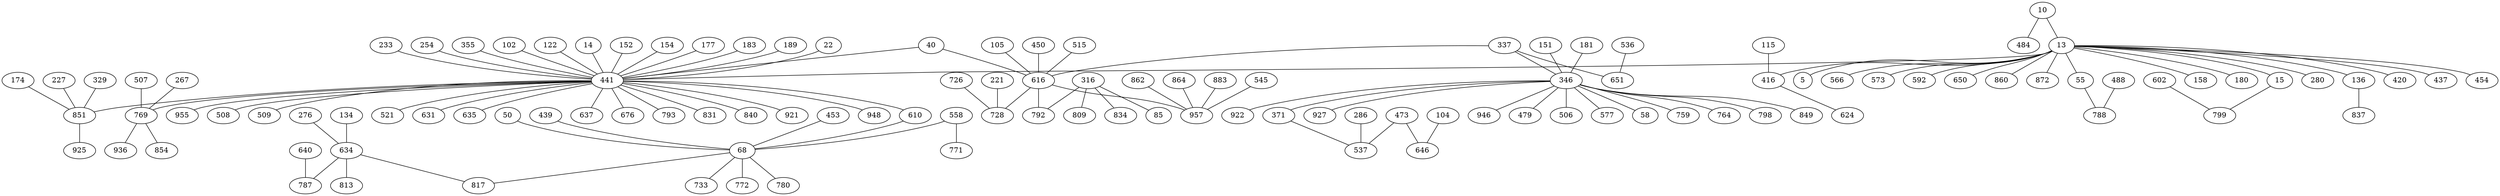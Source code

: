 strict graph "" {
	graph ["edge"="{}",
		file="/Users/felicedeluca/Developer/UofA/mlgd/pipeline/impred/tmp_workspace/eucore/set1/layers/EU_core_Layer_8_drawing_improved.dot",
		"graph"="{'file': '/Users/felicedeluca/Developer/UofA/mlgd/pipeline/impred/tmp_workspace/eucore/set1/layers/EU_core_Layer_8_drawing_improved.dot'}",
		"node"="{'height': '', 'level': '', 'pos': '', 'width': ''}"
	];
	10	 [height=0.05,
		level=1,
		pos="-9300.24,1101.89",
		width=0.05];
	13	 [height=0.05,
		level=1,
		pos="-1524.43,-90.09",
		width=0.05];
	10 -- 13;
	484	 [height=0.05,
		level=1,
		pos="-11483.92,303.35",
		width=0.05];
	10 -- 484;
	102	 [height=0.05,
		level=1,
		pos="3487.32,3137.15",
		width=0.05];
	441	 [height=0.05,
		level=1,
		pos="4079.18,-732.51",
		width=0.05];
	102 -- 441;
	104	 [height=0.05,
		level=1,
		pos="9372.29,14916.73",
		width=0.05];
	646	 [height=0.05,
		level=1,
		pos="10567.92,12510.04",
		width=0.05];
	104 -- 646;
	105	 [height=0.05,
		level=1,
		pos="7830.02,-5044.18",
		width=0.05];
	616	 [height=0.05,
		level=1,
		pos="7843.97,-6723.96",
		width=0.05];
	105 -- 616;
	115	 [height=0.05,
		level=1,
		pos="-4526.88,-3718.57",
		width=0.05];
	416	 [height=0.05,
		level=1,
		pos="-1826.51,-5039.51",
		width=0.05];
	115 -- 416;
	122	 [height=0.05,
		level=1,
		pos="2532.25,-1537.65",
		width=0.05];
	122 -- 441;
	136	 [height=0.05,
		level=1,
		pos="-6246.88,-1673.21",
		width=0.05];
	13 -- 136;
	15	 [height=0.05,
		level=1,
		pos="755.81,2597.27",
		width=0.05];
	13 -- 15;
	158	 [height=0.05,
		level=1,
		pos="-1587.84,4501.08",
		width=0.05];
	13 -- 158;
	180	 [height=0.05,
		level=1,
		pos="-2453.92,-120.66",
		width=0.05];
	13 -- 180;
	280	 [height=0.05,
		level=1,
		pos="1618.75,3549.47",
		width=0.05];
	13 -- 280;
	13 -- 416;
	420	 [height=0.05,
		level=1,
		pos="-4312.00,-2108.51",
		width=0.05];
	13 -- 420;
	437	 [height=0.05,
		level=1,
		pos="-5662.84,3001.79",
		width=0.05];
	13 -- 437;
	13 -- 441;
	454	 [height=0.05,
		level=1,
		pos="-1271.75,-1466.65",
		width=0.05];
	13 -- 454;
	5	 [height=0.05,
		level=1,
		pos="-183.66,-191.05",
		width=0.05];
	13 -- 5;
	55	 [height=0.05,
		level=1,
		pos="2478.60,2515.29",
		width=0.05];
	13 -- 55;
	566	 [height=0.05,
		level=1,
		pos="-4611.97,966.54",
		width=0.05];
	13 -- 566;
	573	 [height=0.05,
		level=1,
		pos="-4290.53,2823.84",
		width=0.05];
	13 -- 573;
	592	 [height=0.05,
		level=1,
		pos="-6656.05,3551.76",
		width=0.05];
	13 -- 592;
	650	 [height=0.05,
		level=1,
		pos="-2017.00,1737.82",
		width=0.05];
	13 -- 650;
	860	 [height=0.05,
		level=1,
		pos="-3002.94,3083.47",
		width=0.05];
	13 -- 860;
	872	 [height=0.05,
		level=1,
		pos="-2074.15,816.12",
		width=0.05];
	13 -- 872;
	134	 [height=0.05,
		level=1,
		pos="-11377.64,-8378.37",
		width=0.05];
	634	 [height=0.05,
		level=1,
		pos="-8879.72,-9950.50",
		width=0.05];
	134 -- 634;
	837	 [height=0.05,
		level=1,
		pos="-8142.11,-2816.36",
		width=0.05];
	136 -- 837;
	14	 [height=0.05,
		level=1,
		pos="5407.42,417.16",
		width=0.05];
	14 -- 441;
	799	 [height=0.05,
		level=1,
		pos="-2239.82,8706.62",
		width=0.05];
	15 -- 799;
	151	 [height=0.05,
		level=1,
		pos="11118.09,2531.17",
		width=0.05];
	346	 [height=0.05,
		level=1,
		pos="8088.95,260.36",
		width=0.05];
	151 -- 346;
	152	 [height=0.05,
		level=1,
		pos="4134.07,-2986.32",
		width=0.05];
	152 -- 441;
	154	 [height=0.05,
		level=1,
		pos="5799.76,-3151.00",
		width=0.05];
	154 -- 441;
	174	 [height=0.05,
		level=1,
		pos="5071.06,11220.56",
		width=0.05];
	851	 [height=0.05,
		level=1,
		pos="3510.62,8652.93",
		width=0.05];
	174 -- 851;
	177	 [height=0.05,
		level=1,
		pos="5671.22,1186.48",
		width=0.05];
	177 -- 441;
	181	 [height=0.05,
		level=1,
		pos="8325.97,2580.23",
		width=0.05];
	181 -- 346;
	183	 [height=0.05,
		level=1,
		pos="4644.01,-4358.62",
		width=0.05];
	183 -- 441;
	189	 [height=0.05,
		level=1,
		pos="538.80,-1701.42",
		width=0.05];
	189 -- 441;
	22	 [height=0.05,
		level=1,
		pos="2255.17,-4863.58",
		width=0.05];
	22 -- 441;
	221	 [height=0.05,
		level=1,
		pos="5562.28,8607.17",
		width=0.05];
	728	 [height=0.05,
		level=1,
		pos="4695.50,6280.25",
		width=0.05];
	221 -- 728;
	227	 [height=0.05,
		level=1,
		pos="2192.90,10015.89",
		width=0.05];
	227 -- 851;
	233	 [height=0.05,
		level=1,
		pos="3206.98,4343.69",
		width=0.05];
	233 -- 441;
	254	 [height=0.05,
		level=1,
		pos="4494.36,2202.54",
		width=0.05];
	254 -- 441;
	267	 [height=0.05,
		level=1,
		pos="-6027.43,-7011.79",
		width=0.05];
	769	 [height=0.05,
		level=1,
		pos="-4854.45,-9255.98",
		width=0.05];
	267 -- 769;
	276	 [height=0.05,
		level=1,
		pos="-10070.42,-11682.35",
		width=0.05];
	276 -- 634;
	286	 [height=0.05,
		level=1,
		pos="11702.97,6633.98",
		width=0.05];
	537	 [height=0.05,
		level=1,
		pos="11914.75,4922.05",
		width=0.05];
	286 -- 537;
	316	 [height=0.05,
		level=1,
		pos="4847.90,-13979.66",
		width=0.05];
	792	 [height=0.05,
		level=1,
		pos="4576.34,-9681.18",
		width=0.05];
	316 -- 792;
	809	 [height=0.05,
		level=1,
		pos="3240.59,-16391.58",
		width=0.05];
	316 -- 809;
	834	 [height=0.05,
		level=1,
		pos="3893.40,-10945.42",
		width=0.05];
	316 -- 834;
	85	 [height=0.05,
		level=1,
		pos="3448.69,-15014.50",
		width=0.05];
	316 -- 85;
	329	 [height=0.05,
		level=1,
		pos="2268.87,11697.03",
		width=0.05];
	329 -- 851;
	337	 [height=0.05,
		level=1,
		pos="9699.75,-4674.58",
		width=0.05];
	337 -- 346;
	337 -- 616;
	651	 [height=0.05,
		level=1,
		pos="13394.04,-7741.73",
		width=0.05];
	337 -- 651;
	371	 [height=0.05,
		level=1,
		pos="9438.09,3299.19",
		width=0.05];
	346 -- 371;
	479	 [height=0.05,
		level=1,
		pos="8919.45,-1335.03",
		width=0.05];
	346 -- 479;
	506	 [height=0.05,
		level=1,
		pos="7518.61,4293.31",
		width=0.05];
	346 -- 506;
	577	 [height=0.05,
		level=1,
		pos="10582.26,542.60",
		width=0.05];
	346 -- 577;
	58	 [height=0.05,
		level=1,
		pos="6748.80,3526.41",
		width=0.05];
	346 -- 58;
	759	 [height=0.05,
		level=1,
		pos="10168.70,1316.81",
		width=0.05];
	346 -- 759;
	764	 [height=0.05,
		level=1,
		pos="9135.08,1892.85",
		width=0.05];
	346 -- 764;
	798	 [height=0.05,
		level=1,
		pos="11416.20,1248.48",
		width=0.05];
	346 -- 798;
	849	 [height=0.05,
		level=1,
		pos="11005.93,-1811.32",
		width=0.05];
	346 -- 849;
	922	 [height=0.05,
		level=1,
		pos="7828.44,-2168.99",
		width=0.05];
	346 -- 922;
	927	 [height=0.05,
		level=1,
		pos="6879.77,-1037.64",
		width=0.05];
	346 -- 927;
	946	 [height=0.05,
		level=1,
		pos="10586.32,-3048.42",
		width=0.05];
	346 -- 946;
	355	 [height=0.05,
		level=1,
		pos="1860.17,-1063.40",
		width=0.05];
	355 -- 441;
	371 -- 537;
	40	 [height=0.05,
		level=1,
		pos="4983.61,-5875.18",
		width=0.05];
	40 -- 441;
	40 -- 616;
	624	 [height=0.05,
		level=1,
		pos="-3632.07,-4331.41",
		width=0.05];
	416 -- 624;
	439	 [height=0.05,
		level=1,
		pos="-5119.93,-14555.08",
		width=0.05];
	68	 [height=0.05,
		level=1,
		pos="-4114.30,-12563.05",
		width=0.05];
	439 -- 68;
	508	 [height=0.05,
		level=1,
		pos="6124.37,-4334.42",
		width=0.05];
	441 -- 508;
	509	 [height=0.05,
		level=1,
		pos="5073.32,961.39",
		width=0.05];
	441 -- 509;
	521	 [height=0.05,
		level=1,
		pos="3402.12,-3661.36",
		width=0.05];
	441 -- 521;
	610	 [height=0.05,
		level=1,
		pos="-320.42,-7269.32",
		width=0.05];
	441 -- 610;
	631	 [height=0.05,
		level=1,
		pos="2337.33,-2076.29",
		width=0.05];
	441 -- 631;
	635	 [height=0.05,
		level=1,
		pos="-795.09,-2802.62",
		width=0.05];
	441 -- 635;
	637	 [height=0.05,
		level=1,
		pos="5094.18,2733.71",
		width=0.05];
	441 -- 637;
	676	 [height=0.05,
		level=1,
		pos="2375.90,-5898.09",
		width=0.05];
	441 -- 676;
	441 -- 769;
	793	 [height=0.05,
		level=1,
		pos="4235.03,-3685.93",
		width=0.05];
	441 -- 793;
	831	 [height=0.05,
		level=1,
		pos="2240.48,963.45",
		width=0.05];
	441 -- 831;
	840	 [height=0.05,
		level=1,
		pos="6065.59,-772.63",
		width=0.05];
	441 -- 840;
	441 -- 851;
	921	 [height=0.05,
		level=1,
		pos="4833.48,3621.56",
		width=0.05];
	441 -- 921;
	948	 [height=0.05,
		level=1,
		pos="2906.89,-1366.69",
		width=0.05];
	441 -- 948;
	955	 [height=0.05,
		level=1,
		pos="3171.80,1677.41",
		width=0.05];
	441 -- 955;
	450	 [height=0.05,
		level=1,
		pos="9692.67,-7294.12",
		width=0.05];
	450 -- 616;
	453	 [height=0.05,
		level=1,
		pos="-1768.95,-13414.51",
		width=0.05];
	453 -- 68;
	473	 [height=0.05,
		level=1,
		pos="12327.16,8956.57",
		width=0.05];
	473 -- 537;
	473 -- 646;
	488	 [height=0.05,
		level=1,
		pos="2269.57,6406.49",
		width=0.05];
	788	 [height=0.05,
		level=1,
		pos="1867.24,5401.27",
		width=0.05];
	488 -- 788;
	50	 [height=0.05,
		level=1,
		pos="-6623.49,-13440.54",
		width=0.05];
	50 -- 68;
	507	 [height=0.05,
		level=1,
		pos="-7335.17,-9448.92",
		width=0.05];
	507 -- 769;
	515	 [height=0.05,
		level=1,
		pos="6223.46,-5818.45",
		width=0.05];
	515 -- 616;
	536	 [height=0.05,
		level=1,
		pos="15033.24,-9555.18",
		width=0.05];
	536 -- 651;
	545	 [height=0.05,
		level=1,
		pos="7433.71,-15362.00",
		width=0.05];
	957	 [height=0.05,
		level=1,
		pos="7735.93,-10845.89",
		width=0.05];
	545 -- 957;
	55 -- 788;
	558	 [height=0.05,
		level=1,
		pos="-4568.56,-16936.92",
		width=0.05];
	558 -- 68;
	771	 [height=0.05,
		level=1,
		pos="-5851.48,-18372.89",
		width=0.05];
	558 -- 771;
	602	 [height=0.05,
		level=1,
		pos="-1859.98,11203.04",
		width=0.05];
	602 -- 799;
	610 -- 68;
	616 -- 728;
	616 -- 792;
	616 -- 957;
	787	 [height=0.05,
		level=1,
		pos="-8648.89,-7266.94",
		width=0.05];
	634 -- 787;
	813	 [height=0.05,
		level=1,
		pos="-11529.78,-10446.34",
		width=0.05];
	634 -- 813;
	817	 [height=0.05,
		level=1,
		pos="-7825.89,-13297.98",
		width=0.05];
	634 -- 817;
	640	 [height=0.05,
		level=1,
		pos="-8660.55,-5077.71",
		width=0.05];
	640 -- 787;
	733	 [height=0.05,
		level=1,
		pos="-5351.91,-13648.72",
		width=0.05];
	68 -- 733;
	772	 [height=0.05,
		level=1,
		pos="-5894.90,-15015.49",
		width=0.05];
	68 -- 772;
	780	 [height=0.05,
		level=1,
		pos="-6155.15,-11652.68",
		width=0.05];
	68 -- 780;
	68 -- 817;
	726	 [height=0.05,
		level=1,
		pos="8282.13,8773.22",
		width=0.05];
	726 -- 728;
	854	 [height=0.05,
		level=1,
		pos="-6446.11,-8036.74",
		width=0.05];
	769 -- 854;
	936	 [height=0.05,
		level=1,
		pos="-6939.30,-6693.13",
		width=0.05];
	769 -- 936;
	925	 [height=0.05,
		level=1,
		pos="3540.90,10352.70",
		width=0.05];
	851 -- 925;
	862	 [height=0.05,
		level=1,
		pos="8362.88,-13810.46",
		width=0.05];
	862 -- 957;
	864	 [height=0.05,
		level=1,
		pos="8121.59,-13053.49",
		width=0.05];
	864 -- 957;
	883	 [height=0.05,
		level=1,
		pos="7455.90,-13751.45",
		width=0.05];
	883 -- 957;
}
